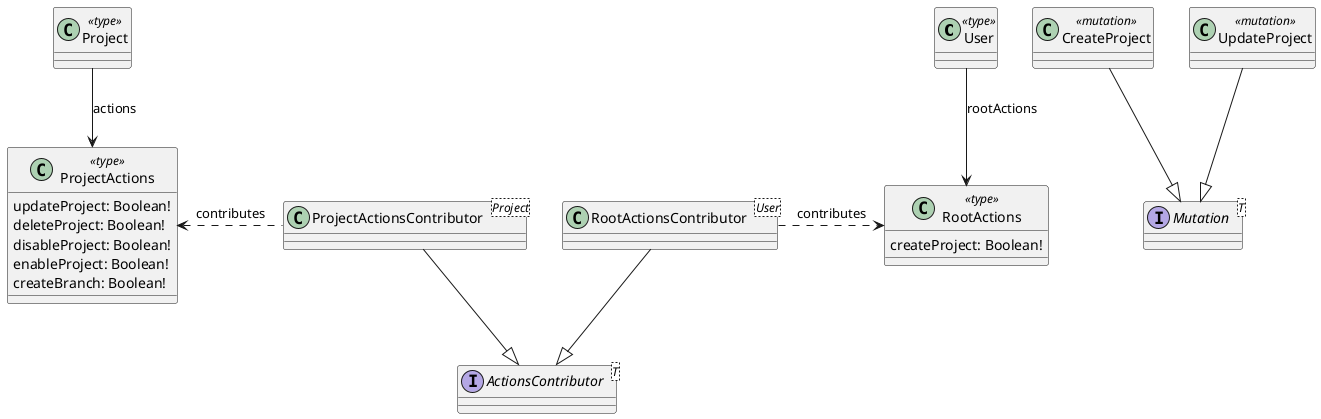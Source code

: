 @startuml

class User <<type>>
User --> RootActions: rootActions

class RootActions <<type>> {
    createProject: Boolean!
}

class RootActionsContributor<User>
RootActionsContributor --|> ActionsContributor
RootActionsContributor .right.> RootActions: contributes

class Project <<type>>
Project --> ProjectActions: actions

class ProjectActions <<type>> {
    updateProject: Boolean!
    deleteProject: Boolean!
    disableProject: Boolean!
    enableProject: Boolean!
    createBranch: Boolean!
}

class ProjectActionsContributor<Project>
ProjectActionsContributor --|> ActionsContributor
ProjectActionsContributor .left.> ProjectActions: contributes

interface ActionsContributor<T>

interface Mutation<T>

class CreateProject <<mutation>>

class UpdateProject <<mutation>>

CreateProject --|> Mutation
UpdateProject --|> Mutation

@enduml
